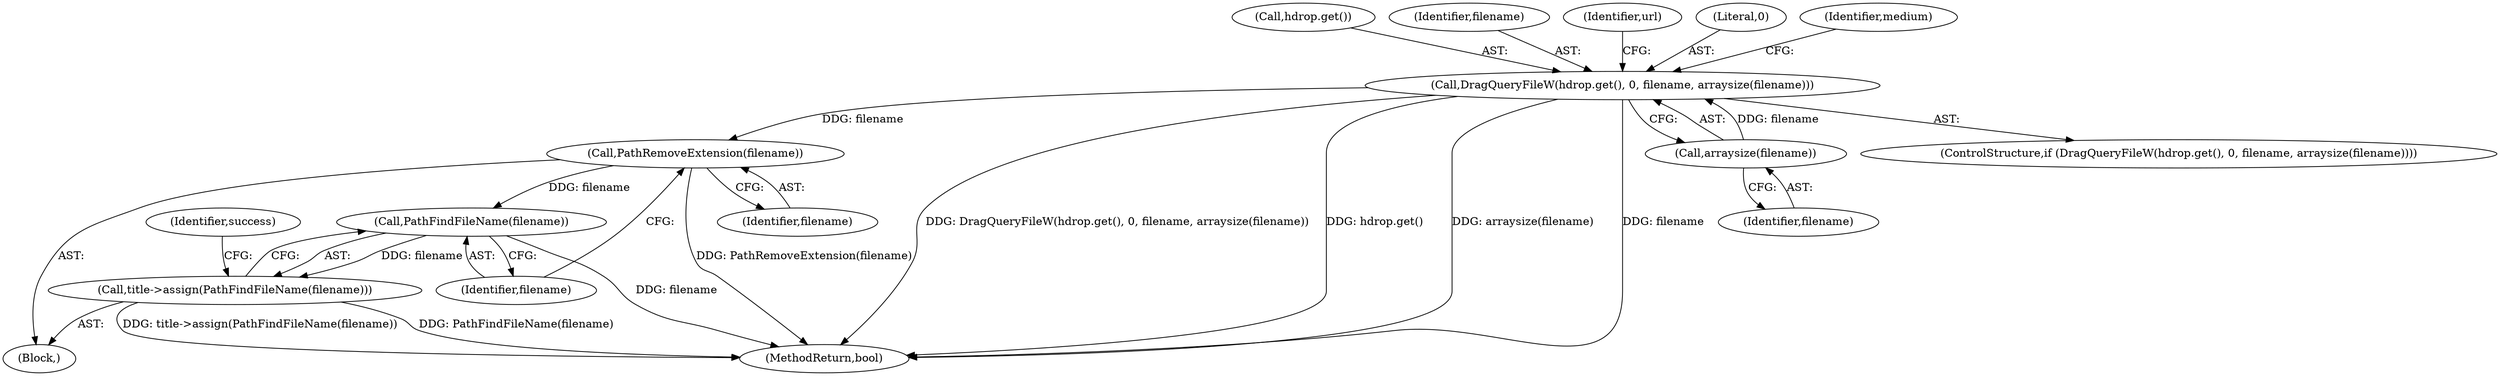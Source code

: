 digraph "0_Chrome_e93dc535728da259ec16d1c3cc393f80b25f64ae_7@API" {
"1000148" [label="(Call,PathRemoveExtension(filename))"];
"1000134" [label="(Call,DragQueryFileW(hdrop.get(), 0, filename, arraysize(filename)))"];
"1000138" [label="(Call,arraysize(filename))"];
"1000151" [label="(Call,PathFindFileName(filename))"];
"1000150" [label="(Call,title->assign(PathFindFileName(filename)))"];
"1000135" [label="(Call,hdrop.get())"];
"1000154" [label="(Identifier,success)"];
"1000138" [label="(Call,arraysize(filename))"];
"1000150" [label="(Call,title->assign(PathFindFileName(filename)))"];
"1000152" [label="(Identifier,filename)"];
"1000137" [label="(Identifier,filename)"];
"1000145" [label="(Identifier,url)"];
"1000133" [label="(ControlStructure,if (DragQueryFileW(hdrop.get(), 0, filename, arraysize(filename))))"];
"1000136" [label="(Literal,0)"];
"1000151" [label="(Call,PathFindFileName(filename))"];
"1000139" [label="(Identifier,filename)"];
"1000134" [label="(Call,DragQueryFileW(hdrop.get(), 0, filename, arraysize(filename)))"];
"1000149" [label="(Identifier,filename)"];
"1000142" [label="(Block,)"];
"1000148" [label="(Call,PathRemoveExtension(filename))"];
"1000161" [label="(MethodReturn,bool)"];
"1000158" [label="(Identifier,medium)"];
"1000148" -> "1000142"  [label="AST: "];
"1000148" -> "1000149"  [label="CFG: "];
"1000149" -> "1000148"  [label="AST: "];
"1000152" -> "1000148"  [label="CFG: "];
"1000148" -> "1000161"  [label="DDG: PathRemoveExtension(filename)"];
"1000134" -> "1000148"  [label="DDG: filename"];
"1000148" -> "1000151"  [label="DDG: filename"];
"1000134" -> "1000133"  [label="AST: "];
"1000134" -> "1000138"  [label="CFG: "];
"1000135" -> "1000134"  [label="AST: "];
"1000136" -> "1000134"  [label="AST: "];
"1000137" -> "1000134"  [label="AST: "];
"1000138" -> "1000134"  [label="AST: "];
"1000145" -> "1000134"  [label="CFG: "];
"1000158" -> "1000134"  [label="CFG: "];
"1000134" -> "1000161"  [label="DDG: DragQueryFileW(hdrop.get(), 0, filename, arraysize(filename))"];
"1000134" -> "1000161"  [label="DDG: hdrop.get()"];
"1000134" -> "1000161"  [label="DDG: arraysize(filename)"];
"1000134" -> "1000161"  [label="DDG: filename"];
"1000138" -> "1000134"  [label="DDG: filename"];
"1000138" -> "1000139"  [label="CFG: "];
"1000139" -> "1000138"  [label="AST: "];
"1000151" -> "1000150"  [label="AST: "];
"1000151" -> "1000152"  [label="CFG: "];
"1000152" -> "1000151"  [label="AST: "];
"1000150" -> "1000151"  [label="CFG: "];
"1000151" -> "1000161"  [label="DDG: filename"];
"1000151" -> "1000150"  [label="DDG: filename"];
"1000150" -> "1000142"  [label="AST: "];
"1000154" -> "1000150"  [label="CFG: "];
"1000150" -> "1000161"  [label="DDG: PathFindFileName(filename)"];
"1000150" -> "1000161"  [label="DDG: title->assign(PathFindFileName(filename))"];
}
